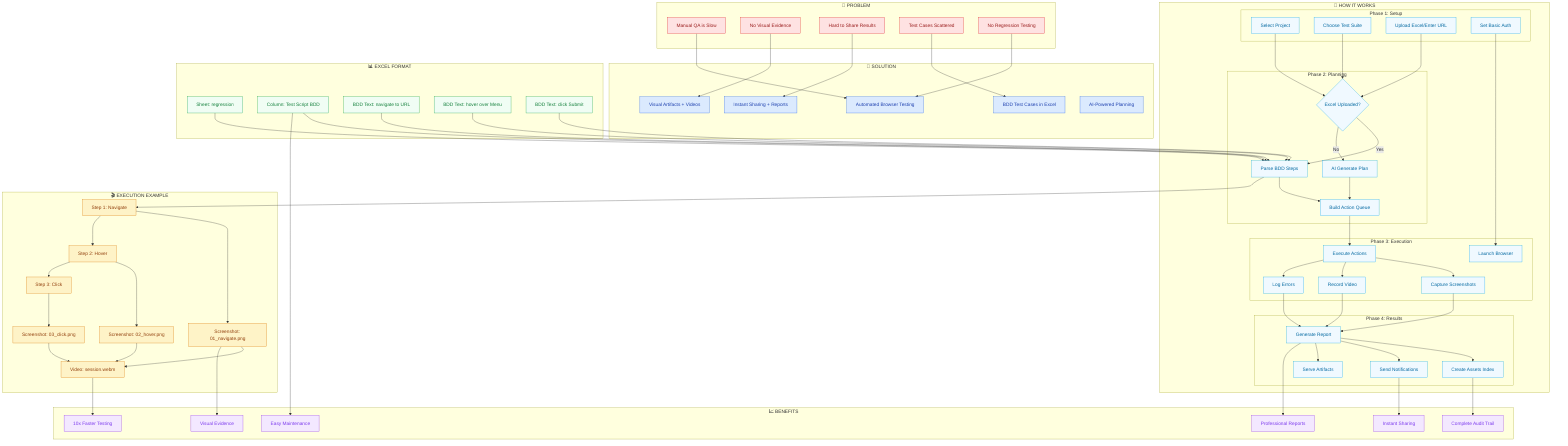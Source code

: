graph TB
    subgraph "🎯 PROBLEM"
        P1[Manual QA is Slow]
        P2[No Visual Evidence]
        P3[Hard to Share Results]
        P4[Test Cases Scattered]
        P5[No Regression Testing]
    end
    
    subgraph "🚀 SOLUTION"
        S1[Automated Browser Testing]
        S2[BDD Test Cases in Excel]
        S3[Visual Artifacts + Videos]
        S4[Instant Sharing + Reports]
        S5[AI-Powered Planning]
    end
    
    subgraph "🔄 HOW IT WORKS"
        subgraph "Phase 1: Setup"
            A1[Select Project]
            A2[Choose Test Suite]
            A3[Upload Excel/Enter URL]
            A4[Set Basic Auth]
        end
        
        subgraph "Phase 2: Planning"
            B1{Excel Uploaded?}
            B2[Parse BDD Steps]
            B3[AI Generate Plan]
            B4[Build Action Queue]
        end
        
        subgraph "Phase 3: Execution"
            C1[Launch Browser]
            C2[Execute Actions]
            C3[Capture Screenshots]
            C4[Record Video]
            C5[Log Errors]
        end
        
        subgraph "Phase 4: Results"
            D1[Generate Report]
            D2[Create Assets Index]
            D3[Send Notifications]
            D4[Serve Artifacts]
        end
    end
    
    subgraph "📊 EXCEL FORMAT"
        E1[Sheet: regression]
        E2[Column: Test Script BDD]
        E3[BDD Text: navigate to URL]
        E4[BDD Text: hover over Menu]
        E5[BDD Text: click Submit]
    end
    
    subgraph "🎬 EXECUTION EXAMPLE"
        F1[Step 1: Navigate]
        F2[Step 2: Hover]
        F3[Step 3: Click]
        F4[Screenshot: 01_navigate.png]
        F5[Screenshot: 02_hover.png]
        F6[Screenshot: 03_click.png]
        F7[Video: session.webm]
    end
    
    subgraph "📈 BENEFITS"
        G1[10x Faster Testing]
        G2[Visual Evidence]
        G3[Easy Maintenance]
        G4[Professional Reports]
        G5[Instant Sharing]
        G6[Complete Audit Trail]
    end
    
    %% Connections
    P1 --> S1
    P2 --> S3
    P3 --> S4
    P4 --> S2
    P5 --> S1
    
    A1 --> B1
    A2 --> B1
    A3 --> B1
    A4 --> C1
    
    B1 -->|Yes| B2
    B1 -->|No| B3
    B2 --> B4
    B3 --> B4
    
    B4 --> C2
    C2 --> C3
    C2 --> C4
    C2 --> C5
    
    C3 --> D1
    C4 --> D1
    C5 --> D1
    
    D1 --> D2
    D1 --> D3
    D1 --> D4
    
    E1 --> B2
    E2 --> B2
    E3 --> B2
    E4 --> B2
    E5 --> B2
    
    B2 --> F1
    F1 --> F4
    F1 --> F2
    F2 --> F5
    F2 --> F3
    F3 --> F6
    F4 --> F7
    F5 --> F7
    F6 --> F7
    
    F7 --> G1
    F4 --> G2
    E2 --> G3
    D1 --> G4
    D3 --> G5
    D2 --> G6
    
    classDef problem fill:#fee2e2,stroke:#dc2626,color:#991b1b
    classDef solution fill:#dbeafe,stroke:#2563eb,color:#1e40af
    classDef phase fill:#f0f9ff,stroke:#0ea5e9,color:#0369a1
    classDef excel fill:#f0fdf4,stroke:#16a34a,color:#15803d
    classDef execution fill:#fef3c7,stroke:#d97706,color:#92400e
    classDef benefits fill:#f3e8ff,stroke:#9333ea,color:#7c3aed
    
    class P1,P2,P3,P4,P5 problem
    class S1,S2,S3,S4,S5 solution
    class A1,A2,A3,A4,B1,B2,B3,B4,C1,C2,C3,C4,C5,D1,D2,D3,D4 phase
    class E1,E2,E3,E4,E5 excel
    class F1,F2,F3,F4,F5,F6,F7 execution
    class G1,G2,G3,G4,G5,G6 benefits